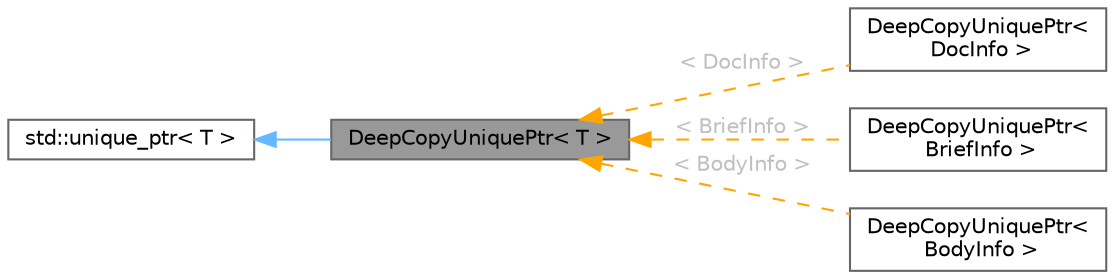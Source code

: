 digraph "DeepCopyUniquePtr&lt; T &gt;"
{
 // INTERACTIVE_SVG=YES
 // LATEX_PDF_SIZE
  bgcolor="transparent";
  edge [fontname=Helvetica,fontsize=10,labelfontname=Helvetica,labelfontsize=10];
  node [fontname=Helvetica,fontsize=10,shape=box,height=0.2,width=0.4];
  rankdir="LR";
  Node1 [id="Node000001",label="DeepCopyUniquePtr\< T \>",height=0.2,width=0.4,color="gray40", fillcolor="grey60", style="filled", fontcolor="black",tooltip="Helper class add copy/assignment support to std::unique_ptr by making a deep copy Note that T may not..."];
  Node2 -> Node1 [id="edge1_Node000001_Node000002",dir="back",color="steelblue1",style="solid",tooltip=" "];
  Node2 [id="Node000002",label="std::unique_ptr\< T \>",height=0.2,width=0.4,color="gray40", fillcolor="white", style="filled",tooltip=" "];
  Node1 -> Node3 [id="edge2_Node000001_Node000003",dir="back",color="orange",style="dashed",tooltip=" ",label=" \< DocInfo \>",fontcolor="grey" ];
  Node3 [id="Node000003",label="DeepCopyUniquePtr\<\l DocInfo \>",height=0.2,width=0.4,color="gray40", fillcolor="white", style="filled",URL="$da/dc3/class_deep_copy_unique_ptr.html",tooltip=" "];
  Node1 -> Node4 [id="edge3_Node000001_Node000004",dir="back",color="orange",style="dashed",tooltip=" ",label=" \< BriefInfo \>",fontcolor="grey" ];
  Node4 [id="Node000004",label="DeepCopyUniquePtr\<\l BriefInfo \>",height=0.2,width=0.4,color="gray40", fillcolor="white", style="filled",URL="$da/dc3/class_deep_copy_unique_ptr.html",tooltip=" "];
  Node1 -> Node5 [id="edge4_Node000001_Node000005",dir="back",color="orange",style="dashed",tooltip=" ",label=" \< BodyInfo \>",fontcolor="grey" ];
  Node5 [id="Node000005",label="DeepCopyUniquePtr\<\l BodyInfo \>",height=0.2,width=0.4,color="gray40", fillcolor="white", style="filled",URL="$da/dc3/class_deep_copy_unique_ptr.html",tooltip=" "];
}
